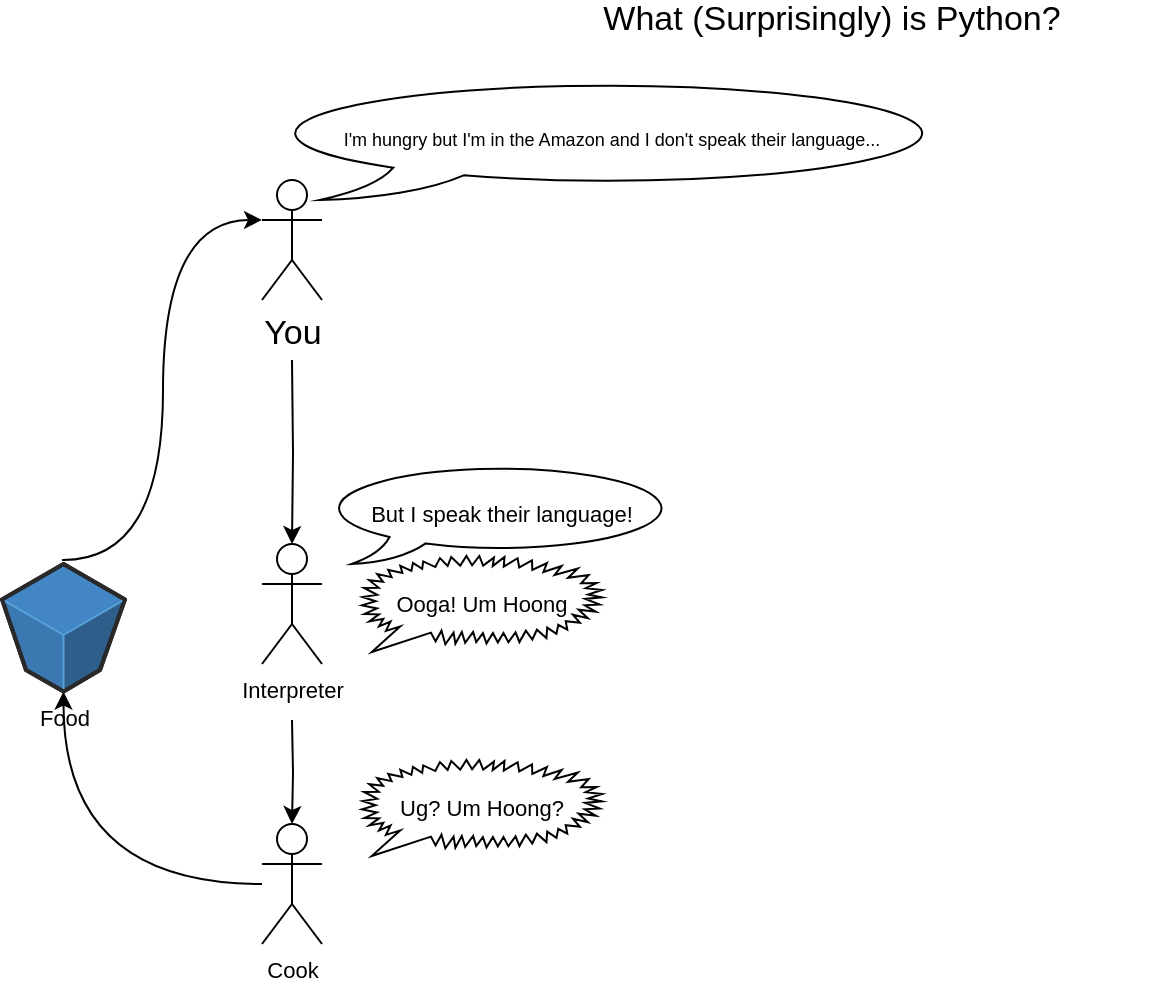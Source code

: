 <mxfile version="18.0.6" type="device"><diagram id="QcmEJOw56Et9lXh1OEiW" name="Page-1"><mxGraphModel dx="1106" dy="852" grid="1" gridSize="10" guides="1" tooltips="1" connect="1" arrows="1" fold="1" page="1" pageScale="1" pageWidth="1100" pageHeight="850" math="0" shadow="0"><root><mxCell id="0"/><mxCell id="1" parent="0"/><mxCell id="uD05KjNbWVaLSqr_FkrF-1" value="&lt;font style=&quot;font-size: 17px;&quot;&gt;What (Surprisingly) is Python?&lt;/font&gt;" style="text;html=1;strokeColor=none;fillColor=none;align=center;verticalAlign=middle;whiteSpace=wrap;rounded=0;" vertex="1" parent="1"><mxGeometry x="320" y="40" width="330" as="geometry"/></mxCell><mxCell id="uD05KjNbWVaLSqr_FkrF-9" style="edgeStyle=orthogonalEdgeStyle;rounded=0;orthogonalLoop=1;jettySize=auto;html=1;fontSize=11;" edge="1" parent="1" target="uD05KjNbWVaLSqr_FkrF-5"><mxGeometry relative="1" as="geometry"><mxPoint x="215" y="210" as="sourcePoint"/></mxGeometry></mxCell><mxCell id="uD05KjNbWVaLSqr_FkrF-2" value="You" style="shape=umlActor;verticalLabelPosition=bottom;verticalAlign=top;html=1;outlineConnect=0;fontSize=17;" vertex="1" parent="1"><mxGeometry x="200" y="120" width="30" height="60" as="geometry"/></mxCell><mxCell id="uD05KjNbWVaLSqr_FkrF-4" value="I'm hungry but I'm in the Amazon and I don't speak their language..." style="whiteSpace=wrap;html=1;shape=mxgraph.basic.oval_callout;fontSize=9;" vertex="1" parent="1"><mxGeometry x="200" y="70" width="350" height="60" as="geometry"/></mxCell><mxCell id="uD05KjNbWVaLSqr_FkrF-11" value="" style="edgeStyle=orthogonalEdgeStyle;rounded=0;orthogonalLoop=1;jettySize=auto;html=1;fontSize=11;" edge="1" parent="1" target="uD05KjNbWVaLSqr_FkrF-10"><mxGeometry relative="1" as="geometry"><mxPoint x="215" y="390" as="sourcePoint"/></mxGeometry></mxCell><mxCell id="uD05KjNbWVaLSqr_FkrF-5" value="Interpreter" style="shape=umlActor;verticalLabelPosition=bottom;verticalAlign=top;html=1;outlineConnect=0;fontSize=11;" vertex="1" parent="1"><mxGeometry x="200" y="302" width="30" height="60" as="geometry"/></mxCell><mxCell id="uD05KjNbWVaLSqr_FkrF-8" value="But I speak their language!" style="whiteSpace=wrap;html=1;shape=mxgraph.basic.oval_callout;fontSize=11;" vertex="1" parent="1"><mxGeometry x="230" y="262" width="180" height="50" as="geometry"/></mxCell><mxCell id="uD05KjNbWVaLSqr_FkrF-15" style="edgeStyle=orthogonalEdgeStyle;rounded=0;orthogonalLoop=1;jettySize=auto;html=1;fontSize=11;curved=1;" edge="1" parent="1" source="uD05KjNbWVaLSqr_FkrF-10" target="uD05KjNbWVaLSqr_FkrF-14"><mxGeometry relative="1" as="geometry"/></mxCell><mxCell id="uD05KjNbWVaLSqr_FkrF-10" value="Cook" style="shape=umlActor;verticalLabelPosition=bottom;verticalAlign=top;html=1;outlineConnect=0;fontSize=11;" vertex="1" parent="1"><mxGeometry x="200" y="442" width="30" height="60" as="geometry"/></mxCell><mxCell id="uD05KjNbWVaLSqr_FkrF-12" value="Ooga! Um Hoong" style="whiteSpace=wrap;html=1;shape=mxgraph.basic.loud_callout;fontSize=11;" vertex="1" parent="1"><mxGeometry x="250" y="308" width="120" height="48" as="geometry"/></mxCell><mxCell id="uD05KjNbWVaLSqr_FkrF-13" value="Ug? Um Hoong?" style="whiteSpace=wrap;html=1;shape=mxgraph.basic.loud_callout;fontSize=11;" vertex="1" parent="1"><mxGeometry x="250" y="410" width="120" height="48" as="geometry"/></mxCell><mxCell id="uD05KjNbWVaLSqr_FkrF-16" style="edgeStyle=orthogonalEdgeStyle;rounded=0;orthogonalLoop=1;jettySize=auto;html=1;entryX=0;entryY=0.333;entryDx=0;entryDy=0;entryPerimeter=0;fontSize=11;curved=1;" edge="1" parent="1" target="uD05KjNbWVaLSqr_FkrF-2"><mxGeometry relative="1" as="geometry"><mxPoint x="100" y="310" as="sourcePoint"/></mxGeometry></mxCell><mxCell id="uD05KjNbWVaLSqr_FkrF-14" value="Food" style="verticalLabelPosition=bottom;html=1;verticalAlign=top;strokeWidth=1;align=center;outlineConnect=0;dashed=0;outlineConnect=0;shape=mxgraph.aws3d.s3Bucket;fillColor=#4286c5;strokeColor=#57A2D8;aspect=fixed;fontSize=11;" vertex="1" parent="1"><mxGeometry x="70" y="312" width="61.5" height="63.8" as="geometry"/></mxCell></root></mxGraphModel></diagram></mxfile>